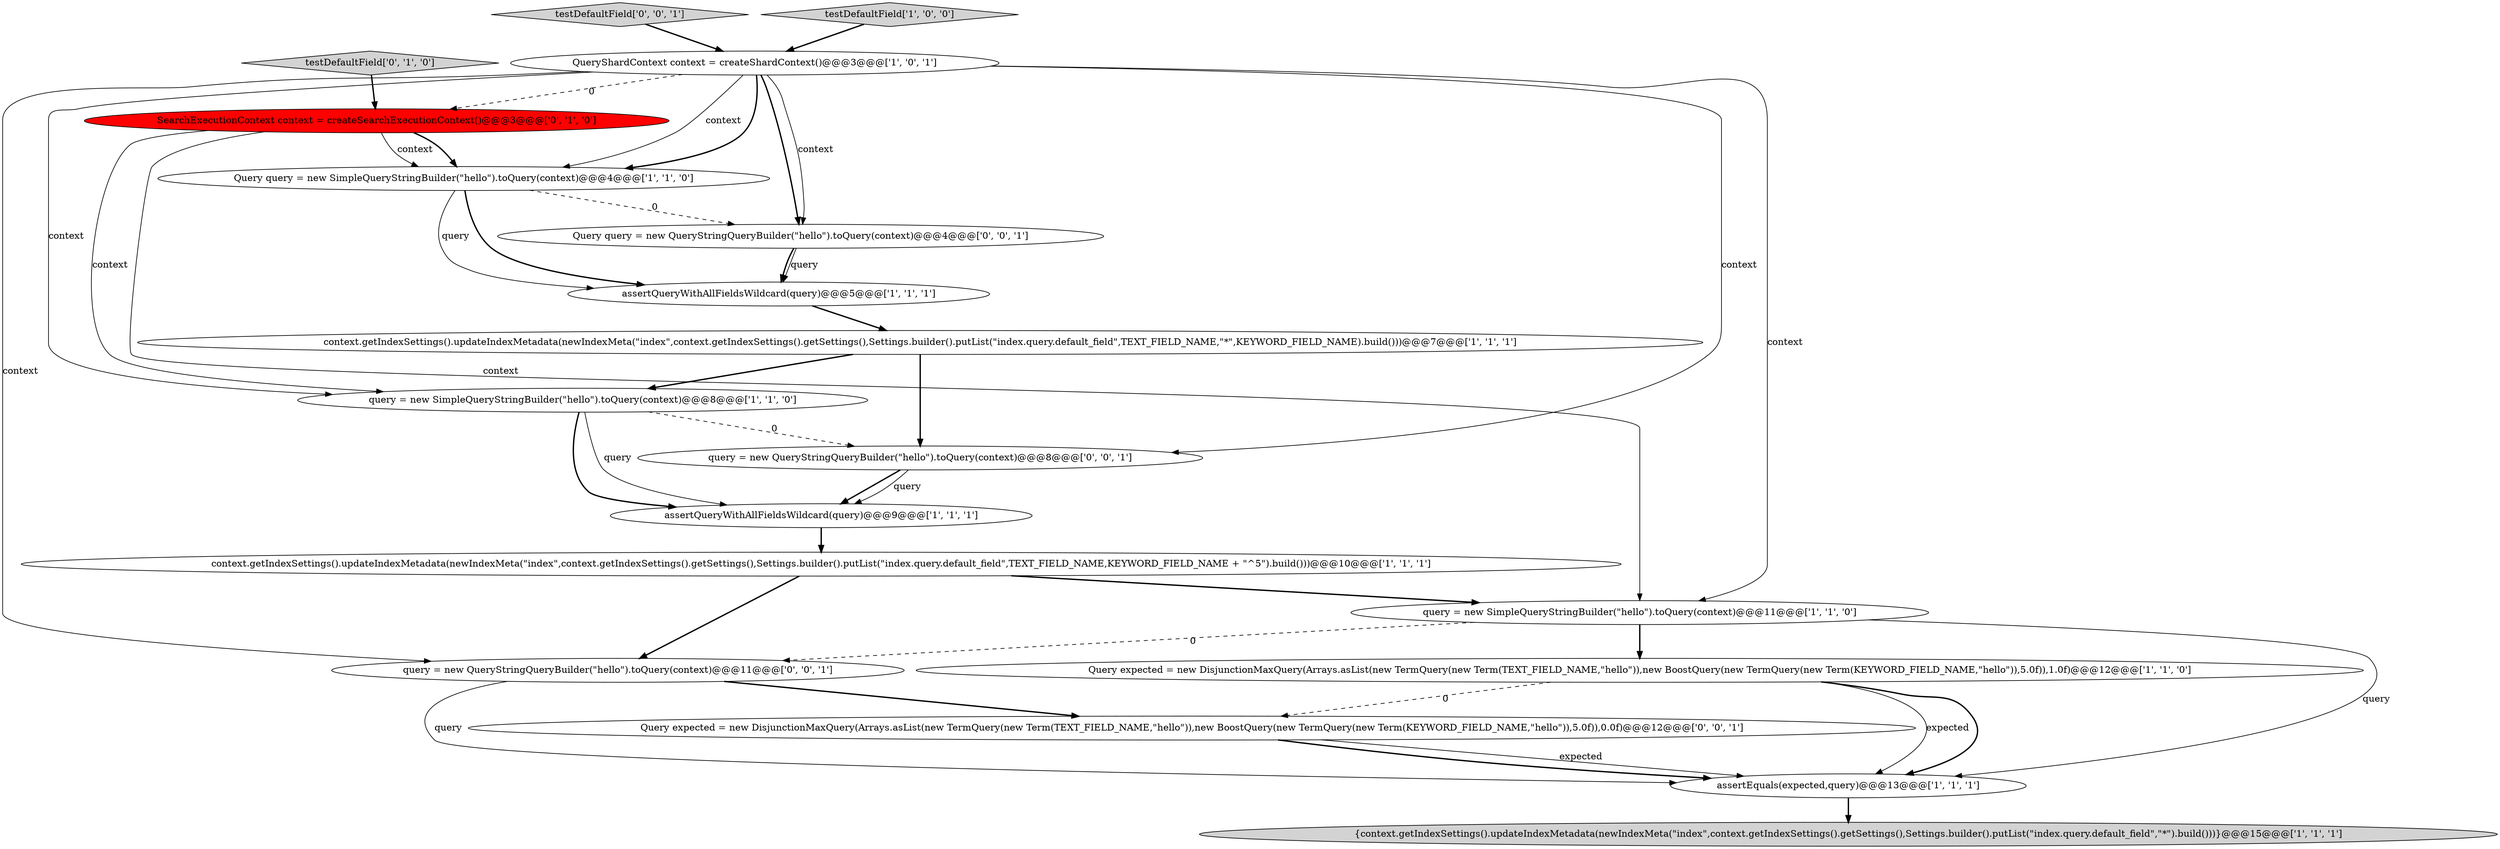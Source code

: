 digraph {
1 [style = filled, label = "assertQueryWithAllFieldsWildcard(query)@@@9@@@['1', '1', '1']", fillcolor = white, shape = ellipse image = "AAA0AAABBB1BBB"];
4 [style = filled, label = "Query expected = new DisjunctionMaxQuery(Arrays.asList(new TermQuery(new Term(TEXT_FIELD_NAME,\"hello\")),new BoostQuery(new TermQuery(new Term(KEYWORD_FIELD_NAME,\"hello\")),5.0f)),1.0f)@@@12@@@['1', '1', '0']", fillcolor = white, shape = ellipse image = "AAA0AAABBB1BBB"];
13 [style = filled, label = "testDefaultField['0', '1', '0']", fillcolor = lightgray, shape = diamond image = "AAA0AAABBB2BBB"];
15 [style = filled, label = "testDefaultField['0', '0', '1']", fillcolor = lightgray, shape = diamond image = "AAA0AAABBB3BBB"];
18 [style = filled, label = "Query expected = new DisjunctionMaxQuery(Arrays.asList(new TermQuery(new Term(TEXT_FIELD_NAME,\"hello\")),new BoostQuery(new TermQuery(new Term(KEYWORD_FIELD_NAME,\"hello\")),5.0f)),0.0f)@@@12@@@['0', '0', '1']", fillcolor = white, shape = ellipse image = "AAA0AAABBB3BBB"];
14 [style = filled, label = "query = new QueryStringQueryBuilder(\"hello\").toQuery(context)@@@8@@@['0', '0', '1']", fillcolor = white, shape = ellipse image = "AAA0AAABBB3BBB"];
17 [style = filled, label = "Query query = new QueryStringQueryBuilder(\"hello\").toQuery(context)@@@4@@@['0', '0', '1']", fillcolor = white, shape = ellipse image = "AAA0AAABBB3BBB"];
10 [style = filled, label = "QueryShardContext context = createShardContext()@@@3@@@['1', '0', '1']", fillcolor = white, shape = ellipse image = "AAA0AAABBB1BBB"];
5 [style = filled, label = "testDefaultField['1', '0', '0']", fillcolor = lightgray, shape = diamond image = "AAA0AAABBB1BBB"];
11 [style = filled, label = "assertQueryWithAllFieldsWildcard(query)@@@5@@@['1', '1', '1']", fillcolor = white, shape = ellipse image = "AAA0AAABBB1BBB"];
0 [style = filled, label = "assertEquals(expected,query)@@@13@@@['1', '1', '1']", fillcolor = white, shape = ellipse image = "AAA0AAABBB1BBB"];
7 [style = filled, label = "query = new SimpleQueryStringBuilder(\"hello\").toQuery(context)@@@8@@@['1', '1', '0']", fillcolor = white, shape = ellipse image = "AAA0AAABBB1BBB"];
3 [style = filled, label = "context.getIndexSettings().updateIndexMetadata(newIndexMeta(\"index\",context.getIndexSettings().getSettings(),Settings.builder().putList(\"index.query.default_field\",TEXT_FIELD_NAME,KEYWORD_FIELD_NAME + \"^5\").build()))@@@10@@@['1', '1', '1']", fillcolor = white, shape = ellipse image = "AAA0AAABBB1BBB"];
12 [style = filled, label = "SearchExecutionContext context = createSearchExecutionContext()@@@3@@@['0', '1', '0']", fillcolor = red, shape = ellipse image = "AAA1AAABBB2BBB"];
9 [style = filled, label = "{context.getIndexSettings().updateIndexMetadata(newIndexMeta(\"index\",context.getIndexSettings().getSettings(),Settings.builder().putList(\"index.query.default_field\",\"*\").build()))}@@@15@@@['1', '1', '1']", fillcolor = lightgray, shape = ellipse image = "AAA0AAABBB1BBB"];
2 [style = filled, label = "Query query = new SimpleQueryStringBuilder(\"hello\").toQuery(context)@@@4@@@['1', '1', '0']", fillcolor = white, shape = ellipse image = "AAA0AAABBB1BBB"];
8 [style = filled, label = "query = new SimpleQueryStringBuilder(\"hello\").toQuery(context)@@@11@@@['1', '1', '0']", fillcolor = white, shape = ellipse image = "AAA0AAABBB1BBB"];
16 [style = filled, label = "query = new QueryStringQueryBuilder(\"hello\").toQuery(context)@@@11@@@['0', '0', '1']", fillcolor = white, shape = ellipse image = "AAA0AAABBB3BBB"];
6 [style = filled, label = "context.getIndexSettings().updateIndexMetadata(newIndexMeta(\"index\",context.getIndexSettings().getSettings(),Settings.builder().putList(\"index.query.default_field\",TEXT_FIELD_NAME,\"*\",KEYWORD_FIELD_NAME).build()))@@@7@@@['1', '1', '1']", fillcolor = white, shape = ellipse image = "AAA0AAABBB1BBB"];
4->18 [style = dashed, label="0"];
5->10 [style = bold, label=""];
0->9 [style = bold, label=""];
15->10 [style = bold, label=""];
16->18 [style = bold, label=""];
7->1 [style = bold, label=""];
8->16 [style = dashed, label="0"];
12->7 [style = solid, label="context"];
16->0 [style = solid, label="query"];
7->14 [style = dashed, label="0"];
8->0 [style = solid, label="query"];
11->6 [style = bold, label=""];
10->12 [style = dashed, label="0"];
4->0 [style = solid, label="expected"];
10->16 [style = solid, label="context"];
1->3 [style = bold, label=""];
7->1 [style = solid, label="query"];
10->17 [style = bold, label=""];
3->16 [style = bold, label=""];
2->17 [style = dashed, label="0"];
17->11 [style = solid, label="query"];
14->1 [style = bold, label=""];
12->8 [style = solid, label="context"];
4->0 [style = bold, label=""];
6->14 [style = bold, label=""];
10->7 [style = solid, label="context"];
2->11 [style = solid, label="query"];
12->2 [style = bold, label=""];
10->17 [style = solid, label="context"];
13->12 [style = bold, label=""];
12->2 [style = solid, label="context"];
3->8 [style = bold, label=""];
10->2 [style = solid, label="context"];
10->2 [style = bold, label=""];
8->4 [style = bold, label=""];
18->0 [style = solid, label="expected"];
6->7 [style = bold, label=""];
14->1 [style = solid, label="query"];
10->14 [style = solid, label="context"];
2->11 [style = bold, label=""];
18->0 [style = bold, label=""];
10->8 [style = solid, label="context"];
17->11 [style = bold, label=""];
}
